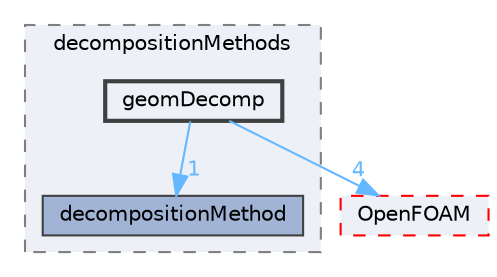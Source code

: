 digraph "src/parallel/decompose/decompositionMethods/geomDecomp"
{
 // LATEX_PDF_SIZE
  bgcolor="transparent";
  edge [fontname=Helvetica,fontsize=10,labelfontname=Helvetica,labelfontsize=10];
  node [fontname=Helvetica,fontsize=10,shape=box,height=0.2,width=0.4];
  compound=true
  subgraph clusterdir_e3b70d1802e286fd48b60eaae8da0038 {
    graph [ bgcolor="#edf0f7", pencolor="grey50", label="decompositionMethods", fontname=Helvetica,fontsize=10 style="filled,dashed", URL="dir_e3b70d1802e286fd48b60eaae8da0038.html",tooltip=""]
  dir_fac2e9a5f999a64c1614a6b89ef1f3a1 [label="decompositionMethod", fillcolor="#a2b4d6", color="grey25", style="filled", URL="dir_fac2e9a5f999a64c1614a6b89ef1f3a1.html",tooltip=""];
  dir_9e69b39d0380318df2fa662500312bbd [label="geomDecomp", fillcolor="#edf0f7", color="grey25", style="filled,bold", URL="dir_9e69b39d0380318df2fa662500312bbd.html",tooltip=""];
  }
  dir_c5473ff19b20e6ec4dfe5c310b3778a8 [label="OpenFOAM", fillcolor="#edf0f7", color="red", style="filled,dashed", URL="dir_c5473ff19b20e6ec4dfe5c310b3778a8.html",tooltip=""];
  dir_9e69b39d0380318df2fa662500312bbd->dir_c5473ff19b20e6ec4dfe5c310b3778a8 [headlabel="4", labeldistance=1.5 headhref="dir_001618_002695.html" href="dir_001618_002695.html" color="steelblue1" fontcolor="steelblue1"];
  dir_9e69b39d0380318df2fa662500312bbd->dir_fac2e9a5f999a64c1614a6b89ef1f3a1 [headlabel="1", labeldistance=1.5 headhref="dir_001618_000833.html" href="dir_001618_000833.html" color="steelblue1" fontcolor="steelblue1"];
}
